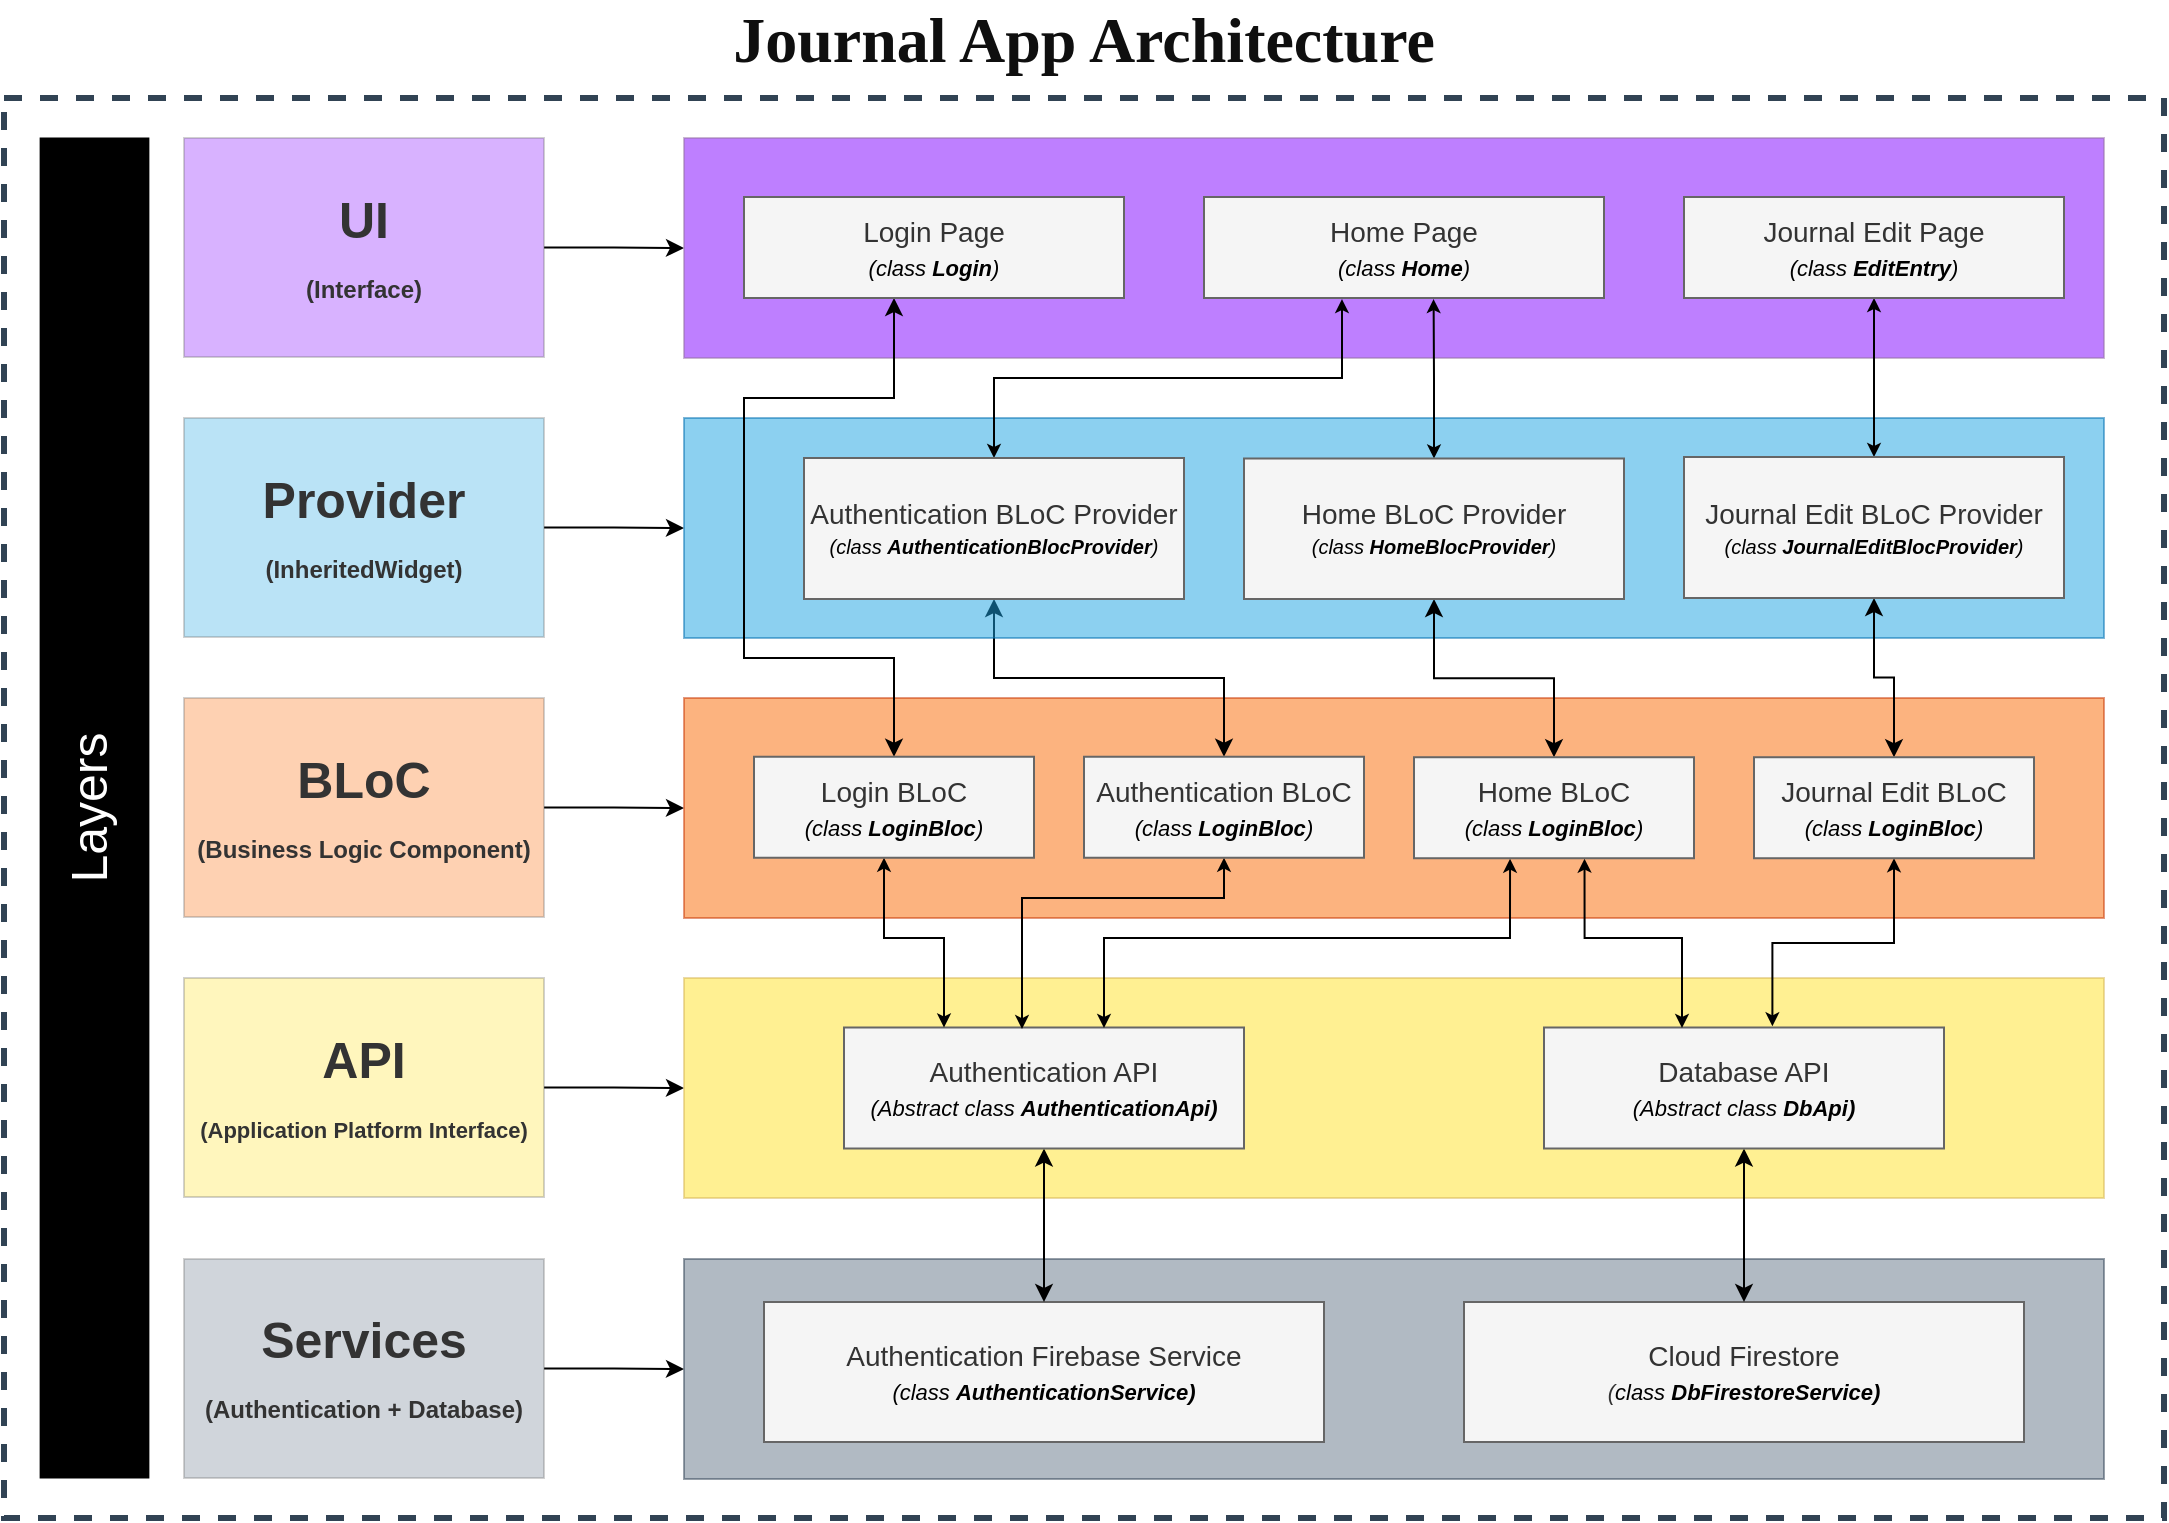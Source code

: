 <mxfile version="13.5.7" type="device"><diagram id="6CmCa2VQ5SIAF_XhCOj3" name="JournalAppArchitecture"><mxGraphModel dx="1359" dy="862" grid="1" gridSize="10" guides="1" tooltips="1" connect="1" arrows="1" fold="1" page="1" pageScale="1" pageWidth="1169" pageHeight="827" math="0" shadow="0"><root><mxCell id="0"/><mxCell id="1" parent="0"/><mxCell id="NUr4urIxIvpCgZTSUUkP-83" value="Journal App Architecture" style="text;html=1;align=center;verticalAlign=bottom;whiteSpace=wrap;rounded=0;dashed=1;sketch=0;fontSize=32;fontStyle=1;fontFamily=Tahoma;labelBorderColor=none;labelBackgroundColor=none;shadow=0;glass=0;dropTarget=0;collapsible=0;recursiveResize=1;comic=0;jiggle=10;direction=east;arcSize=55;imageAspect=1;imageWidth=24;absoluteArcSize=1;strokeColor=#314354;fontColor=#0F0F0F;strokeWidth=3;labelPosition=center;verticalLabelPosition=top;spacing=10;spacingTop=0;" vertex="1" parent="1"><mxGeometry x="50" y="70" width="1080" height="710" as="geometry"/></mxCell><mxCell id="NUr4urIxIvpCgZTSUUkP-84" value="Layers" style="rounded=0;sketch=0;strokeWidth=1;fontFamily=Helvetica;fontSize=25;gradientDirection=north;verticalAlign=middle;whiteSpace=wrap;html=1;labelBackgroundColor=none;labelBorderColor=none;labelPosition=center;verticalLabelPosition=middle;align=center;rotation=-90;dashed=1;fontStyle=0;spacing=0;spacingTop=-8;spacingBottom=0;fontColor=#ffffff;fillColor=#000000;strokeColor=none;glass=0;" vertex="1" parent="1"><mxGeometry x="-240" y="397.56" width="670.5" height="54.88" as="geometry"/></mxCell><mxCell id="NUr4urIxIvpCgZTSUUkP-9" style="edgeStyle=orthogonalEdgeStyle;curved=0;rounded=0;sketch=0;orthogonalLoop=1;jettySize=auto;html=1;entryX=0;entryY=0.5;entryDx=0;entryDy=0;fontSize=25;" edge="1" parent="1" source="NUr4urIxIvpCgZTSUUkP-5" target="NUr4urIxIvpCgZTSUUkP-7"><mxGeometry relative="1" as="geometry"/></mxCell><mxCell id="NUr4urIxIvpCgZTSUUkP-5" value="Services&lt;br&gt;&lt;span style=&quot;font-size: 12px&quot;&gt;(Authentication + Database)&lt;/span&gt;" style="text;html=1;align=center;verticalAlign=middle;whiteSpace=wrap;rounded=0;sketch=0;fontSize=25;opacity=30;strokeColor=#666666;fontColor=#333333;fontStyle=1;fillColor=#647687;" vertex="1" parent="1"><mxGeometry x="140" y="650.5" width="180" height="109.5" as="geometry"/></mxCell><mxCell id="NUr4urIxIvpCgZTSUUkP-7" value="" style="rounded=0;whiteSpace=wrap;html=1;sketch=0;opacity=50;fillColor=#647687;strokeColor=#314354;fontColor=#ffffff;" vertex="1" parent="1"><mxGeometry x="390" y="650.5" width="710" height="110" as="geometry"/></mxCell><mxCell id="NUr4urIxIvpCgZTSUUkP-4" value="Authentication Firebase Service&lt;br&gt;&lt;font style=&quot;font-size: 11px&quot;&gt;&lt;i&gt;&lt;span style=&quot;color: rgb(0 , 0 , 0)&quot;&gt;(class&amp;nbsp;&lt;/span&gt;&lt;b style=&quot;color: rgb(0 , 0 , 0)&quot;&gt;AuthenticationService)&lt;/b&gt;&lt;/i&gt;&lt;/font&gt;" style="rounded=0;whiteSpace=wrap;html=1;sketch=0;fillColor=#f5f5f5;strokeColor=#666666;fontColor=#333333;fontSize=14;" vertex="1" parent="1"><mxGeometry x="430" y="672" width="280" height="70" as="geometry"/></mxCell><mxCell id="NUr4urIxIvpCgZTSUUkP-8" value="Cloud Firestore&lt;br&gt;&lt;font style=&quot;font-size: 11px&quot;&gt;&lt;i&gt;(&lt;span style=&quot;color: rgb(0 , 0 , 0)&quot;&gt;class&amp;nbsp;&lt;/span&gt;&lt;b style=&quot;color: rgb(0 , 0 , 0)&quot;&gt;DbFirestoreService)&lt;/b&gt;&lt;/i&gt;&lt;/font&gt;" style="rounded=0;whiteSpace=wrap;html=1;sketch=0;fillColor=#f5f5f5;strokeColor=#666666;fontColor=#333333;fontSize=14;" vertex="1" parent="1"><mxGeometry x="780" y="672" width="280" height="70" as="geometry"/></mxCell><mxCell id="NUr4urIxIvpCgZTSUUkP-10" style="edgeStyle=orthogonalEdgeStyle;curved=0;rounded=0;sketch=0;orthogonalLoop=1;jettySize=auto;html=1;entryX=0;entryY=0.5;entryDx=0;entryDy=0;fontSize=25;" edge="1" parent="1" source="NUr4urIxIvpCgZTSUUkP-11" target="NUr4urIxIvpCgZTSUUkP-12"><mxGeometry relative="1" as="geometry"/></mxCell><mxCell id="NUr4urIxIvpCgZTSUUkP-11" value="API&lt;br&gt;&lt;font style=&quot;font-size: 11px&quot;&gt;(Application Platform Interface)&lt;/font&gt;" style="text;html=1;align=center;verticalAlign=middle;whiteSpace=wrap;rounded=0;sketch=0;fontSize=25;opacity=30;strokeColor=#666666;fontColor=#333333;fontStyle=1;fillColor=#FFE226;" vertex="1" parent="1"><mxGeometry x="140" y="510" width="180" height="109.5" as="geometry"/></mxCell><mxCell id="NUr4urIxIvpCgZTSUUkP-12" value="" style="rounded=0;whiteSpace=wrap;html=1;sketch=0;opacity=50;strokeColor=#d6b656;fillColor=#FFE226;" vertex="1" parent="1"><mxGeometry x="390" y="510" width="710" height="110" as="geometry"/></mxCell><mxCell id="NUr4urIxIvpCgZTSUUkP-72" style="edgeStyle=orthogonalEdgeStyle;rounded=0;sketch=0;jumpSize=6;orthogonalLoop=1;jettySize=auto;html=1;entryX=0.5;entryY=0;entryDx=0;entryDy=0;startArrow=classic;startFill=1;targetPerimeterSpacing=0;strokeColor=#000000;fontSize=13;" edge="1" parent="1" source="NUr4urIxIvpCgZTSUUkP-13" target="NUr4urIxIvpCgZTSUUkP-4"><mxGeometry relative="1" as="geometry"/></mxCell><mxCell id="NUr4urIxIvpCgZTSUUkP-13" value="Authentication API&lt;br&gt;&lt;font style=&quot;font-size: 11px&quot;&gt;&lt;i&gt;&lt;span style=&quot;color: rgb(0 , 0 , 0)&quot;&gt;(Abstract class&amp;nbsp;&lt;/span&gt;&lt;b style=&quot;color: rgb(0 , 0 , 0)&quot;&gt;AuthenticationApi)&lt;/b&gt;&lt;/i&gt;&lt;/font&gt;" style="rounded=0;whiteSpace=wrap;html=1;sketch=0;fillColor=#f5f5f5;strokeColor=#666666;fontColor=#333333;fontSize=14;" vertex="1" parent="1"><mxGeometry x="470" y="534.75" width="200" height="60.5" as="geometry"/></mxCell><mxCell id="NUr4urIxIvpCgZTSUUkP-73" style="edgeStyle=orthogonalEdgeStyle;rounded=0;sketch=0;jumpSize=6;orthogonalLoop=1;jettySize=auto;html=1;entryX=0.5;entryY=0;entryDx=0;entryDy=0;startArrow=classic;startFill=1;targetPerimeterSpacing=0;strokeColor=#000000;fontSize=13;" edge="1" parent="1" source="NUr4urIxIvpCgZTSUUkP-14" target="NUr4urIxIvpCgZTSUUkP-8"><mxGeometry relative="1" as="geometry"/></mxCell><mxCell id="NUr4urIxIvpCgZTSUUkP-14" value="Database API&lt;br&gt;&lt;font style=&quot;font-size: 11px&quot;&gt;&lt;i&gt;&lt;span style=&quot;color: rgb(0 , 0 , 0)&quot;&gt;(Abstract class&amp;nbsp;&lt;/span&gt;&lt;b style=&quot;color: rgb(0 , 0 , 0)&quot;&gt;DbApi)&lt;/b&gt;&lt;/i&gt;&lt;/font&gt;" style="rounded=0;whiteSpace=wrap;html=1;sketch=0;fillColor=#f5f5f5;strokeColor=#666666;fontColor=#333333;fontSize=14;" vertex="1" parent="1"><mxGeometry x="820" y="534.75" width="200" height="60.5" as="geometry"/></mxCell><mxCell id="NUr4urIxIvpCgZTSUUkP-15" style="edgeStyle=orthogonalEdgeStyle;curved=0;rounded=0;sketch=0;orthogonalLoop=1;jettySize=auto;html=1;entryX=0;entryY=0.5;entryDx=0;entryDy=0;fontSize=25;" edge="1" parent="1" source="NUr4urIxIvpCgZTSUUkP-16" target="NUr4urIxIvpCgZTSUUkP-17"><mxGeometry relative="1" as="geometry"/></mxCell><mxCell id="NUr4urIxIvpCgZTSUUkP-16" value="BLoC&lt;br&gt;&lt;font style=&quot;font-size: 12px&quot;&gt;(Business Logic Component)&lt;/font&gt;" style="text;html=1;align=center;verticalAlign=middle;whiteSpace=wrap;rounded=0;sketch=0;fontSize=25;opacity=30;gradientDirection=south;strokeColor=#666666;fontColor=#333333;fillColor=#FA6800;fontStyle=1" vertex="1" parent="1"><mxGeometry x="140" y="370" width="180" height="109.5" as="geometry"/></mxCell><mxCell id="NUr4urIxIvpCgZTSUUkP-17" value="" style="rounded=0;whiteSpace=wrap;html=1;sketch=0;opacity=50;strokeColor=#C73500;fillColor=#fa6800;fontColor=#ffffff;" vertex="1" parent="1"><mxGeometry x="390" y="370" width="710" height="110" as="geometry"/></mxCell><mxCell id="NUr4urIxIvpCgZTSUUkP-59" style="edgeStyle=orthogonalEdgeStyle;sketch=0;jumpSize=6;orthogonalLoop=1;jettySize=auto;html=1;targetPerimeterSpacing=0;fontSize=13;rounded=0;exitX=0.5;exitY=1;exitDx=0;exitDy=0;startArrow=classic;startFill=1;entryX=0.445;entryY=0.013;entryDx=0;entryDy=0;entryPerimeter=0;startSize=4;endSize=4;" edge="1" parent="1" source="NUr4urIxIvpCgZTSUUkP-18" target="NUr4urIxIvpCgZTSUUkP-13"><mxGeometry relative="1" as="geometry"><mxPoint x="660" y="460" as="sourcePoint"/><mxPoint x="559" y="530" as="targetPoint"/><Array as="points"><mxPoint x="660" y="470"/><mxPoint x="559" y="470"/></Array></mxGeometry></mxCell><mxCell id="NUr4urIxIvpCgZTSUUkP-75" style="edgeStyle=orthogonalEdgeStyle;rounded=0;sketch=0;jumpSize=6;orthogonalLoop=1;jettySize=auto;html=1;entryX=0.5;entryY=1;entryDx=0;entryDy=0;startArrow=classic;startFill=1;targetPerimeterSpacing=0;strokeColor=#000000;fontSize=24;" edge="1" parent="1" source="NUr4urIxIvpCgZTSUUkP-18" target="NUr4urIxIvpCgZTSUUkP-62"><mxGeometry relative="1" as="geometry"/></mxCell><mxCell id="NUr4urIxIvpCgZTSUUkP-18" value="Authentication BLoC&lt;br&gt;&lt;i&gt;&lt;span style=&quot;font-size: 11px ; color: rgb(0 , 0 , 0)&quot;&gt;(class&amp;nbsp;&lt;/span&gt;&lt;b style=&quot;font-size: 11px ; color: rgb(0 , 0 , 0)&quot;&gt;LoginBloc&lt;/b&gt;&lt;span style=&quot;font-size: 11px ; color: rgb(0 , 0 , 0)&quot;&gt;)&lt;/span&gt;&lt;/i&gt;" style="rounded=0;whiteSpace=wrap;html=1;sketch=0;fillColor=#f5f5f5;strokeColor=#666666;fontColor=#333333;fontSize=14;" vertex="1" parent="1"><mxGeometry x="590" y="399.37" width="140" height="50.5" as="geometry"/></mxCell><mxCell id="NUr4urIxIvpCgZTSUUkP-31" style="edgeStyle=orthogonalEdgeStyle;curved=0;rounded=0;sketch=0;orthogonalLoop=1;jettySize=auto;html=1;entryX=0;entryY=0.5;entryDx=0;entryDy=0;fontSize=25;" edge="1" parent="1" source="NUr4urIxIvpCgZTSUUkP-32" target="NUr4urIxIvpCgZTSUUkP-33"><mxGeometry relative="1" as="geometry"/></mxCell><mxCell id="NUr4urIxIvpCgZTSUUkP-32" value="Provider&lt;br&gt;&lt;font style=&quot;font-size: 12px&quot;&gt;(InheritedWidget)&lt;/font&gt;" style="text;html=1;align=center;verticalAlign=middle;whiteSpace=wrap;rounded=0;sketch=0;fontSize=25;opacity=30;strokeColor=#666666;fontColor=#333333;fontStyle=1;fillColor=#1BA1E2;" vertex="1" parent="1"><mxGeometry x="140" y="230" width="180" height="109.5" as="geometry"/></mxCell><mxCell id="NUr4urIxIvpCgZTSUUkP-33" value="" style="rounded=0;whiteSpace=wrap;html=1;sketch=0;opacity=50;fillColor=#1ba1e2;strokeColor=#006EAF;fontColor=#ffffff;" vertex="1" parent="1"><mxGeometry x="390" y="230" width="710" height="110" as="geometry"/></mxCell><mxCell id="NUr4urIxIvpCgZTSUUkP-40" style="edgeStyle=orthogonalEdgeStyle;curved=0;rounded=0;sketch=0;orthogonalLoop=1;jettySize=auto;html=1;entryX=0;entryY=0.5;entryDx=0;entryDy=0;fontSize=25;" edge="1" parent="1" source="NUr4urIxIvpCgZTSUUkP-41" target="NUr4urIxIvpCgZTSUUkP-42"><mxGeometry relative="1" as="geometry"/></mxCell><mxCell id="NUr4urIxIvpCgZTSUUkP-41" value="UI&lt;br&gt;&lt;font style=&quot;font-size: 12px&quot;&gt;(Interface)&lt;/font&gt;" style="text;html=1;align=center;verticalAlign=middle;whiteSpace=wrap;rounded=0;sketch=0;fontSize=25;opacity=30;strokeColor=#666666;fontColor=#333333;fontStyle=1;fillColor=#7F00FF;" vertex="1" parent="1"><mxGeometry x="140" y="90" width="180" height="109.5" as="geometry"/></mxCell><mxCell id="NUr4urIxIvpCgZTSUUkP-42" value="" style="rounded=0;whiteSpace=wrap;html=1;sketch=0;strokeColor=#9673a6;fillColor=#7F00FF;opacity=50;" vertex="1" parent="1"><mxGeometry x="390" y="90" width="710" height="110" as="geometry"/></mxCell><mxCell id="NUr4urIxIvpCgZTSUUkP-58" style="edgeStyle=orthogonalEdgeStyle;curved=0;rounded=0;sketch=0;jumpSize=6;orthogonalLoop=1;jettySize=auto;html=1;startSize=4;endSize=4;targetPerimeterSpacing=0;fontSize=13;startArrow=classic;startFill=1;" edge="1" parent="1" source="NUr4urIxIvpCgZTSUUkP-52" target="NUr4urIxIvpCgZTSUUkP-13"><mxGeometry relative="1" as="geometry"><Array as="points"><mxPoint x="490" y="490"/><mxPoint x="520" y="490"/></Array></mxGeometry></mxCell><mxCell id="NUr4urIxIvpCgZTSUUkP-74" style="edgeStyle=orthogonalEdgeStyle;rounded=0;sketch=0;jumpSize=6;orthogonalLoop=1;jettySize=auto;html=1;startArrow=classic;startFill=1;targetPerimeterSpacing=0;strokeColor=#000000;fontSize=24;exitX=0.5;exitY=0;exitDx=0;exitDy=0;" edge="1" parent="1" source="NUr4urIxIvpCgZTSUUkP-52" target="NUr4urIxIvpCgZTSUUkP-68"><mxGeometry relative="1" as="geometry"><Array as="points"><mxPoint x="495" y="350"/><mxPoint x="420" y="350"/><mxPoint x="420" y="220"/><mxPoint x="495" y="220"/></Array></mxGeometry></mxCell><mxCell id="NUr4urIxIvpCgZTSUUkP-52" value="Login BLoC&lt;br&gt;&lt;font style=&quot;font-size: 11px&quot;&gt;&lt;i&gt;&lt;span style=&quot;color: rgb(0 , 0 , 0)&quot;&gt;(class&amp;nbsp;&lt;/span&gt;&lt;b style=&quot;color: rgb(0 , 0 , 0)&quot;&gt;LoginBloc&lt;/b&gt;&lt;span style=&quot;color: rgb(0 , 0 , 0)&quot;&gt;)&lt;/span&gt;&lt;/i&gt;&lt;/font&gt;" style="rounded=0;whiteSpace=wrap;html=1;sketch=0;fillColor=#f5f5f5;strokeColor=#666666;fontColor=#333333;fontSize=14;" vertex="1" parent="1"><mxGeometry x="425" y="399.37" width="140" height="50.5" as="geometry"/></mxCell><mxCell id="NUr4urIxIvpCgZTSUUkP-57" style="edgeStyle=orthogonalEdgeStyle;curved=0;rounded=0;sketch=0;jumpSize=6;orthogonalLoop=1;jettySize=auto;html=1;startSize=4;endSize=4;targetPerimeterSpacing=0;fontSize=13;exitX=0.343;exitY=1.005;exitDx=0;exitDy=0;exitPerimeter=0;startArrow=classic;startFill=1;" edge="1" parent="1" source="NUr4urIxIvpCgZTSUUkP-53"><mxGeometry relative="1" as="geometry"><mxPoint x="803" y="453" as="sourcePoint"/><mxPoint x="600" y="535" as="targetPoint"/><Array as="points"><mxPoint x="803" y="490"/><mxPoint x="600" y="490"/></Array></mxGeometry></mxCell><mxCell id="NUr4urIxIvpCgZTSUUkP-60" style="edgeStyle=orthogonalEdgeStyle;curved=0;rounded=0;sketch=0;jumpSize=6;orthogonalLoop=1;jettySize=auto;html=1;startSize=4;endSize=4;targetPerimeterSpacing=0;fontSize=13;exitX=0.609;exitY=1.004;exitDx=0;exitDy=0;exitPerimeter=0;startArrow=classic;startFill=1;" edge="1" parent="1" source="NUr4urIxIvpCgZTSUUkP-53"><mxGeometry relative="1" as="geometry"><mxPoint x="840" y="460" as="sourcePoint"/><mxPoint x="889" y="535" as="targetPoint"/><Array as="points"><mxPoint x="840" y="490"/><mxPoint x="889" y="490"/></Array></mxGeometry></mxCell><mxCell id="NUr4urIxIvpCgZTSUUkP-76" style="edgeStyle=orthogonalEdgeStyle;rounded=0;sketch=0;jumpSize=6;orthogonalLoop=1;jettySize=auto;html=1;entryX=0.5;entryY=1;entryDx=0;entryDy=0;startArrow=classic;startFill=1;targetPerimeterSpacing=0;strokeColor=#000000;fontSize=24;" edge="1" parent="1" source="NUr4urIxIvpCgZTSUUkP-53" target="NUr4urIxIvpCgZTSUUkP-64"><mxGeometry relative="1" as="geometry"/></mxCell><mxCell id="NUr4urIxIvpCgZTSUUkP-53" value="Home BLoC&lt;br&gt;&lt;i&gt;&lt;span style=&quot;font-size: 11px ; color: rgb(0 , 0 , 0)&quot;&gt;(class&amp;nbsp;&lt;/span&gt;&lt;b style=&quot;font-size: 11px ; color: rgb(0 , 0 , 0)&quot;&gt;LoginBloc&lt;/b&gt;&lt;span style=&quot;font-size: 11px ; color: rgb(0 , 0 , 0)&quot;&gt;)&lt;/span&gt;&lt;/i&gt;" style="rounded=0;whiteSpace=wrap;html=1;sketch=0;fillColor=#f5f5f5;strokeColor=#666666;fontColor=#333333;fontSize=14;" vertex="1" parent="1"><mxGeometry x="755" y="399.62" width="140" height="50.5" as="geometry"/></mxCell><mxCell id="NUr4urIxIvpCgZTSUUkP-61" style="edgeStyle=orthogonalEdgeStyle;curved=0;rounded=0;sketch=0;jumpSize=6;orthogonalLoop=1;jettySize=auto;html=1;entryX=0.571;entryY=-0.01;entryDx=0;entryDy=0;entryPerimeter=0;startSize=4;endSize=4;targetPerimeterSpacing=0;fontSize=13;startArrow=classic;startFill=1;" edge="1" parent="1" source="NUr4urIxIvpCgZTSUUkP-54" target="NUr4urIxIvpCgZTSUUkP-14"><mxGeometry relative="1" as="geometry"/></mxCell><mxCell id="NUr4urIxIvpCgZTSUUkP-77" style="edgeStyle=orthogonalEdgeStyle;rounded=0;sketch=0;jumpSize=6;orthogonalLoop=1;jettySize=auto;html=1;startArrow=classic;startFill=1;targetPerimeterSpacing=0;strokeColor=#000000;fontSize=24;" edge="1" parent="1" source="NUr4urIxIvpCgZTSUUkP-54" target="NUr4urIxIvpCgZTSUUkP-65"><mxGeometry relative="1" as="geometry"/></mxCell><mxCell id="NUr4urIxIvpCgZTSUUkP-54" value="Journal Edit BLoC&lt;br&gt;&lt;i&gt;&lt;span style=&quot;font-size: 11px ; color: rgb(0 , 0 , 0)&quot;&gt;(class&amp;nbsp;&lt;/span&gt;&lt;b style=&quot;font-size: 11px ; color: rgb(0 , 0 , 0)&quot;&gt;LoginBloc&lt;/b&gt;&lt;span style=&quot;font-size: 11px ; color: rgb(0 , 0 , 0)&quot;&gt;)&lt;/span&gt;&lt;/i&gt;" style="rounded=0;whiteSpace=wrap;html=1;sketch=0;fillColor=#f5f5f5;strokeColor=#666666;fontColor=#333333;fontSize=14;" vertex="1" parent="1"><mxGeometry x="925" y="399.62" width="140" height="50.5" as="geometry"/></mxCell><mxCell id="NUr4urIxIvpCgZTSUUkP-79" style="edgeStyle=orthogonalEdgeStyle;rounded=0;sketch=0;jumpSize=6;orthogonalLoop=1;jettySize=auto;html=1;startArrow=classic;startFill=1;startSize=4;endSize=4;targetPerimeterSpacing=0;strokeColor=#000000;fontSize=12;exitX=0.5;exitY=0;exitDx=0;exitDy=0;entryX=0.345;entryY=1.011;entryDx=0;entryDy=0;entryPerimeter=0;" edge="1" parent="1" source="NUr4urIxIvpCgZTSUUkP-62" target="NUr4urIxIvpCgZTSUUkP-67"><mxGeometry relative="1" as="geometry"><mxPoint x="719" y="180" as="targetPoint"/><Array as="points"><mxPoint x="545" y="210"/><mxPoint x="719" y="210"/></Array></mxGeometry></mxCell><mxCell id="NUr4urIxIvpCgZTSUUkP-62" value="&lt;font style=&quot;font-size: 14px&quot;&gt;Authentication BLoC Provider&lt;br&gt;&lt;/font&gt;&lt;font style=&quot;font-size: 10px&quot;&gt;&lt;i&gt;&lt;span style=&quot;color: rgb(0 , 0 , 0)&quot;&gt;(class&amp;nbsp;&lt;/span&gt;&lt;b style=&quot;color: rgb(0 , 0 , 0)&quot;&gt;AuthenticationBlocProvider&lt;/b&gt;&lt;span style=&quot;color: rgb(0 , 0 , 0)&quot;&gt;)&lt;/span&gt;&lt;/i&gt;&lt;/font&gt;" style="rounded=0;whiteSpace=wrap;html=1;sketch=0;fillColor=#f5f5f5;strokeColor=#666666;fontColor=#333333;fontSize=12;" vertex="1" parent="1"><mxGeometry x="450" y="250" width="190" height="70.5" as="geometry"/></mxCell><mxCell id="NUr4urIxIvpCgZTSUUkP-80" style="edgeStyle=orthogonalEdgeStyle;rounded=0;sketch=0;jumpSize=6;orthogonalLoop=1;jettySize=auto;html=1;startArrow=classic;startFill=1;startSize=4;endSize=4;targetPerimeterSpacing=0;strokeColor=#000000;fontSize=12;entryX=0.574;entryY=1.011;entryDx=0;entryDy=0;entryPerimeter=0;" edge="1" parent="1" source="NUr4urIxIvpCgZTSUUkP-64" target="NUr4urIxIvpCgZTSUUkP-67"><mxGeometry relative="1" as="geometry"><Array as="points"><mxPoint x="765" y="210"/><mxPoint x="765" y="210"/></Array></mxGeometry></mxCell><mxCell id="NUr4urIxIvpCgZTSUUkP-64" value="&lt;font style=&quot;font-size: 14px&quot;&gt;Home BLoC Provider&lt;br&gt;&lt;/font&gt;&lt;font style=&quot;font-size: 10px&quot;&gt;&lt;i&gt;&lt;span style=&quot;color: rgb(0 , 0 , 0)&quot;&gt;(class&amp;nbsp;&lt;/span&gt;&lt;b style=&quot;color: rgb(0 , 0 , 0)&quot;&gt;HomeBlocProvider&lt;/b&gt;&lt;span style=&quot;color: rgb(0 , 0 , 0)&quot;&gt;)&lt;/span&gt;&lt;/i&gt;&lt;/font&gt;" style="rounded=0;whiteSpace=wrap;html=1;sketch=0;fillColor=#f5f5f5;strokeColor=#666666;fontColor=#333333;fontSize=12;" vertex="1" parent="1"><mxGeometry x="670" y="250.25" width="190" height="70.25" as="geometry"/></mxCell><mxCell id="NUr4urIxIvpCgZTSUUkP-81" style="edgeStyle=orthogonalEdgeStyle;rounded=0;sketch=0;jumpSize=6;orthogonalLoop=1;jettySize=auto;html=1;entryX=0.5;entryY=1;entryDx=0;entryDy=0;startArrow=classic;startFill=1;startSize=4;endSize=4;targetPerimeterSpacing=0;strokeColor=#000000;fontSize=12;" edge="1" parent="1" source="NUr4urIxIvpCgZTSUUkP-65" target="NUr4urIxIvpCgZTSUUkP-69"><mxGeometry relative="1" as="geometry"/></mxCell><mxCell id="NUr4urIxIvpCgZTSUUkP-65" value="&lt;font style=&quot;font-size: 14px&quot;&gt;Journal Edit BLoC Provider&lt;/font&gt;&lt;br&gt;&lt;font style=&quot;font-size: 10px&quot;&gt;&lt;i&gt;&lt;span style=&quot;color: rgb(0 , 0 , 0)&quot;&gt;(class&amp;nbsp;&lt;/span&gt;&lt;b style=&quot;color: rgb(0 , 0 , 0)&quot;&gt;JournalEditBlocProvider&lt;/b&gt;&lt;span style=&quot;color: rgb(0 , 0 , 0)&quot;&gt;)&lt;/span&gt;&lt;/i&gt;&lt;/font&gt;" style="rounded=0;whiteSpace=wrap;html=1;sketch=0;fillColor=#f5f5f5;strokeColor=#666666;fontColor=#333333;fontSize=12;" vertex="1" parent="1"><mxGeometry x="890" y="249.5" width="190" height="70.5" as="geometry"/></mxCell><mxCell id="NUr4urIxIvpCgZTSUUkP-67" value="Home Page&lt;br&gt;&lt;i style=&quot;font-size: 11px&quot;&gt;&lt;span style=&quot;color: rgb(0 , 0 , 0)&quot;&gt;(class&amp;nbsp;&lt;/span&gt;&lt;b style=&quot;color: rgb(0 , 0 , 0)&quot;&gt;Home&lt;/b&gt;&lt;span style=&quot;color: rgb(0 , 0 , 0)&quot;&gt;)&lt;/span&gt;&lt;/i&gt;" style="rounded=0;whiteSpace=wrap;html=1;sketch=0;fillColor=#f5f5f5;strokeColor=#666666;fontColor=#333333;fontSize=14;" vertex="1" parent="1"><mxGeometry x="650" y="119.5" width="200" height="50.5" as="geometry"/></mxCell><mxCell id="NUr4urIxIvpCgZTSUUkP-68" value="Login Page&lt;br&gt;&lt;i style=&quot;font-size: 11px&quot;&gt;&lt;span style=&quot;color: rgb(0 , 0 , 0)&quot;&gt;(class&amp;nbsp;&lt;/span&gt;&lt;b style=&quot;color: rgb(0 , 0 , 0)&quot;&gt;Login&lt;/b&gt;&lt;span style=&quot;color: rgb(0 , 0 , 0)&quot;&gt;)&lt;/span&gt;&lt;/i&gt;" style="rounded=0;whiteSpace=wrap;html=1;sketch=0;fillColor=#f5f5f5;strokeColor=#666666;fontColor=#333333;fontSize=14;" vertex="1" parent="1"><mxGeometry x="420" y="119.5" width="190" height="50.5" as="geometry"/></mxCell><mxCell id="NUr4urIxIvpCgZTSUUkP-69" value="Journal Edit Page&lt;br&gt;&lt;i style=&quot;font-size: 11px&quot;&gt;&lt;span style=&quot;color: rgb(0 , 0 , 0)&quot;&gt;(class&amp;nbsp;&lt;/span&gt;&lt;b style=&quot;color: rgb(0 , 0 , 0)&quot;&gt;EditEntry&lt;/b&gt;&lt;span style=&quot;color: rgb(0 , 0 , 0)&quot;&gt;)&lt;/span&gt;&lt;/i&gt;" style="rounded=0;whiteSpace=wrap;html=1;sketch=0;fillColor=#f5f5f5;strokeColor=#666666;fontColor=#333333;fontSize=14;" vertex="1" parent="1"><mxGeometry x="890" y="119.5" width="190" height="50.5" as="geometry"/></mxCell></root></mxGraphModel></diagram></mxfile>